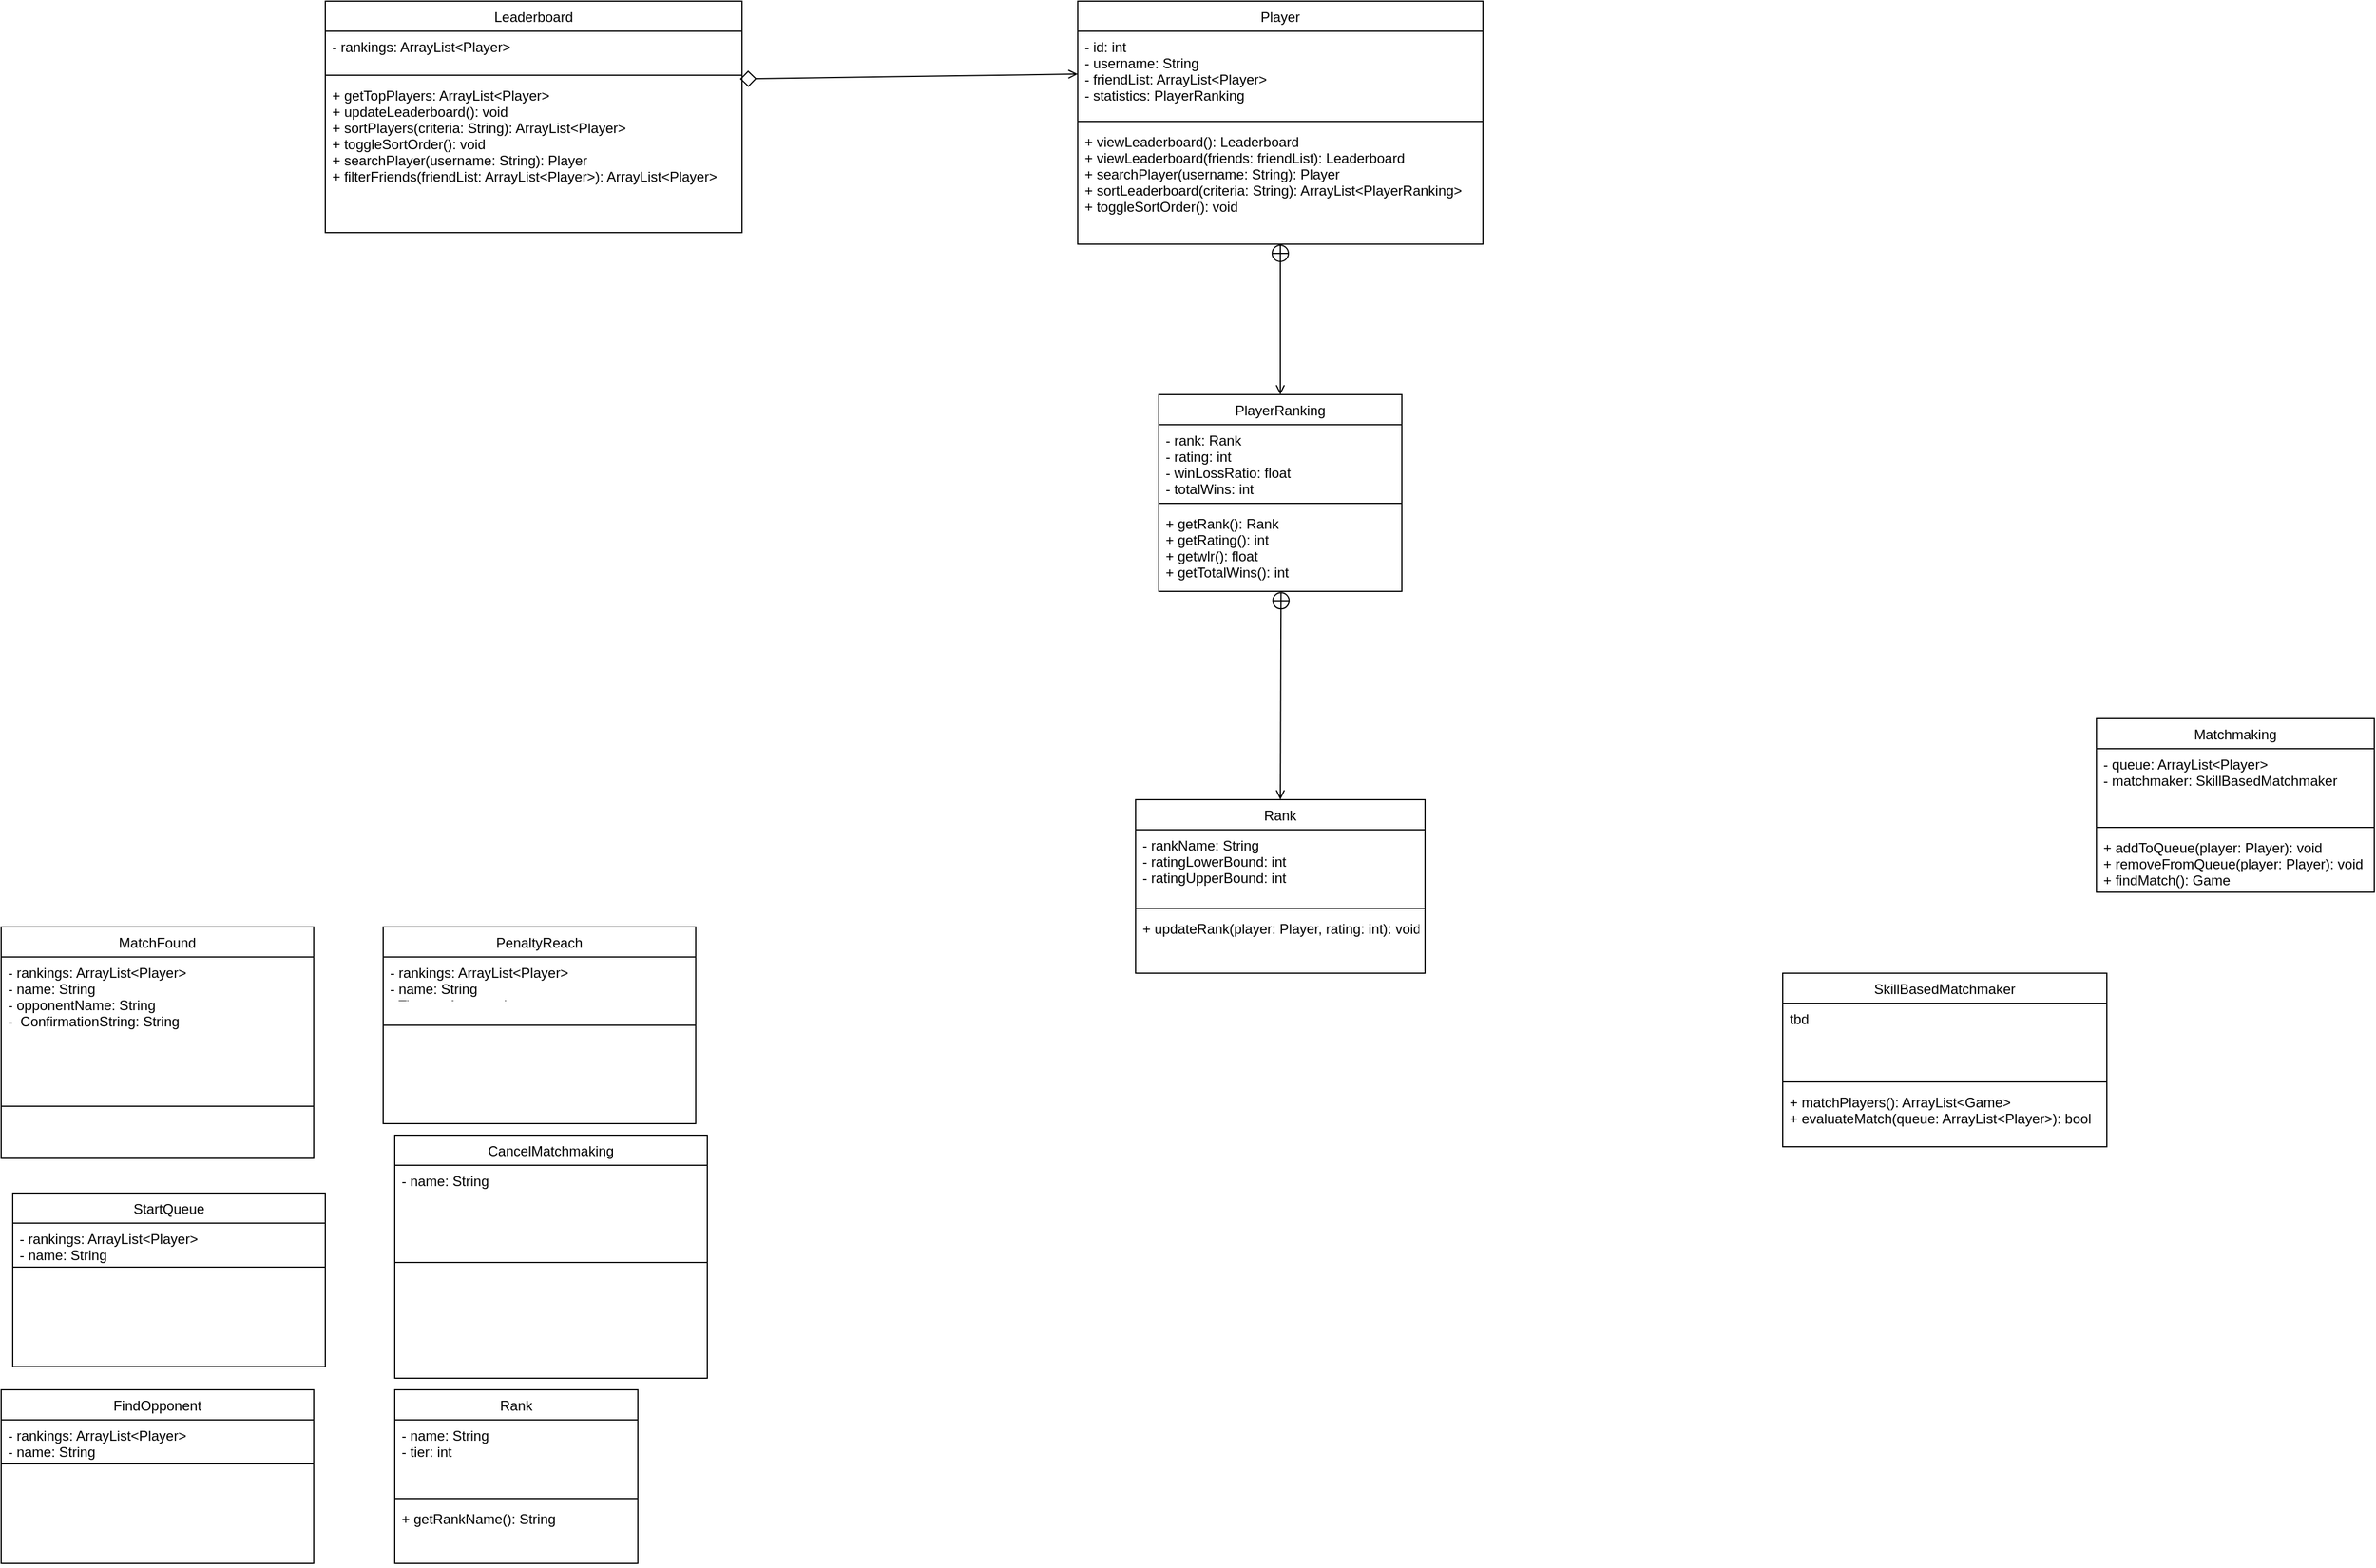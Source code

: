 <mxfile version="26.0.16">
  <diagram id="C5RBs43oDa-KdzZeNtuy" name="Page-1">
    <mxGraphModel dx="3086" dy="1989" grid="1" gridSize="10" guides="1" tooltips="1" connect="1" arrows="1" fold="1" page="1" pageScale="1" pageWidth="827" pageHeight="1169" math="0" shadow="0">
      <root>
        <mxCell id="WIyWlLk6GJQsqaUBKTNV-0" />
        <mxCell id="WIyWlLk6GJQsqaUBKTNV-1" parent="WIyWlLk6GJQsqaUBKTNV-0" />
        <mxCell id="xrPTYMuA59O_ZaZZabX0-4" style="rounded=0;orthogonalLoop=1;jettySize=auto;html=1;exitX=0.5;exitY=0;exitDx=0;exitDy=0;entryX=0.5;entryY=1;entryDx=0;entryDy=0;endArrow=circlePlus;endFill=0;startArrow=open;startFill=0;" parent="WIyWlLk6GJQsqaUBKTNV-1" source="xrPTYMuA59O_ZaZZabX0-0" target="zkfFHV4jXpPFQw0GAbJ--0" edge="1">
          <mxGeometry relative="1" as="geometry" />
        </mxCell>
        <mxCell id="zkfFHV4jXpPFQw0GAbJ--0" value="Player" style="swimlane;fontStyle=0;align=center;verticalAlign=top;childLayout=stackLayout;horizontal=1;startSize=26;horizontalStack=0;resizeParent=1;resizeLast=0;collapsible=1;marginBottom=0;rounded=0;shadow=0;strokeWidth=1;" parent="WIyWlLk6GJQsqaUBKTNV-1" vertex="1">
          <mxGeometry x="-300" y="-380" width="350" height="210" as="geometry">
            <mxRectangle x="230" y="140" width="160" height="26" as="alternateBounds" />
          </mxGeometry>
        </mxCell>
        <mxCell id="zkfFHV4jXpPFQw0GAbJ--1" value="- id: int&#xa;- username: String&#xa;- friendList: ArrayList&lt;Player&gt;&#xa;- statistics: PlayerRanking&#xa;" style="text;align=left;verticalAlign=top;spacingLeft=4;spacingRight=4;overflow=hidden;rotatable=0;points=[[0,0.5],[1,0.5]];portConstraint=eastwest;" parent="zkfFHV4jXpPFQw0GAbJ--0" vertex="1">
          <mxGeometry y="26" width="350" height="74" as="geometry" />
        </mxCell>
        <mxCell id="zkfFHV4jXpPFQw0GAbJ--4" value="" style="line;html=1;strokeWidth=1;align=left;verticalAlign=middle;spacingTop=-1;spacingLeft=3;spacingRight=3;rotatable=0;labelPosition=right;points=[];portConstraint=eastwest;" parent="zkfFHV4jXpPFQw0GAbJ--0" vertex="1">
          <mxGeometry y="100" width="350" height="8" as="geometry" />
        </mxCell>
        <mxCell id="zkfFHV4jXpPFQw0GAbJ--5" value="+ viewLeaderboard(): Leaderboard&#xa;+ viewLeaderboard(friends: friendList): Leaderboard&#xa;+ searchPlayer(username: String): Player&#xa;+ sortLeaderboard(criteria: String): ArrayList&lt;PlayerRanking&gt;&#xa;+ toggleSortOrder(): void&#xa;&#xa;" style="text;align=left;verticalAlign=top;spacingLeft=4;spacingRight=4;overflow=hidden;rotatable=0;points=[[0,0.5],[1,0.5]];portConstraint=eastwest;" parent="zkfFHV4jXpPFQw0GAbJ--0" vertex="1">
          <mxGeometry y="108" width="350" height="92" as="geometry" />
        </mxCell>
        <mxCell id="M32K4DxWbjnmmSt8D02l-0" value="Matchmaking" style="swimlane;fontStyle=0;align=center;verticalAlign=top;childLayout=stackLayout;horizontal=1;startSize=26;horizontalStack=0;resizeParent=1;resizeLast=0;collapsible=1;marginBottom=0;rounded=0;shadow=0;strokeWidth=1;" parent="WIyWlLk6GJQsqaUBKTNV-1" vertex="1">
          <mxGeometry x="580" y="240" width="240" height="150" as="geometry">
            <mxRectangle x="230" y="140" width="160" height="26" as="alternateBounds" />
          </mxGeometry>
        </mxCell>
        <mxCell id="M32K4DxWbjnmmSt8D02l-1" value="- queue: ArrayList&lt;Player&gt;&#xa;- matchmaker: SkillBasedMatchmaker" style="text;align=left;verticalAlign=top;spacingLeft=4;spacingRight=4;overflow=hidden;rotatable=0;points=[[0,0.5],[1,0.5]];portConstraint=eastwest;" parent="M32K4DxWbjnmmSt8D02l-0" vertex="1">
          <mxGeometry y="26" width="240" height="64" as="geometry" />
        </mxCell>
        <mxCell id="M32K4DxWbjnmmSt8D02l-2" value="" style="line;html=1;strokeWidth=1;align=left;verticalAlign=middle;spacingTop=-1;spacingLeft=3;spacingRight=3;rotatable=0;labelPosition=right;points=[];portConstraint=eastwest;" parent="M32K4DxWbjnmmSt8D02l-0" vertex="1">
          <mxGeometry y="90" width="240" height="8" as="geometry" />
        </mxCell>
        <mxCell id="M32K4DxWbjnmmSt8D02l-3" value="+ addToQueue(player: Player): void&#xa;+ removeFromQueue(player: Player): void&#xa;+ findMatch(): Game" style="text;align=left;verticalAlign=top;spacingLeft=4;spacingRight=4;overflow=hidden;rotatable=0;points=[[0,0.5],[1,0.5]];portConstraint=eastwest;" parent="M32K4DxWbjnmmSt8D02l-0" vertex="1">
          <mxGeometry y="98" width="240" height="50" as="geometry" />
        </mxCell>
        <mxCell id="M32K4DxWbjnmmSt8D02l-4" value="Rank" style="swimlane;fontStyle=0;align=center;verticalAlign=top;childLayout=stackLayout;horizontal=1;startSize=26;horizontalStack=0;resizeParent=1;resizeLast=0;collapsible=1;marginBottom=0;rounded=0;shadow=0;strokeWidth=1;" parent="WIyWlLk6GJQsqaUBKTNV-1" vertex="1">
          <mxGeometry x="-250" y="310" width="250" height="150" as="geometry">
            <mxRectangle x="230" y="140" width="160" height="26" as="alternateBounds" />
          </mxGeometry>
        </mxCell>
        <mxCell id="M32K4DxWbjnmmSt8D02l-5" value="- rankName: String&#xa;- ratingLowerBound: int&#xa;- ratingUpperBound: int" style="text;align=left;verticalAlign=top;spacingLeft=4;spacingRight=4;overflow=hidden;rotatable=0;points=[[0,0.5],[1,0.5]];portConstraint=eastwest;" parent="M32K4DxWbjnmmSt8D02l-4" vertex="1">
          <mxGeometry y="26" width="250" height="64" as="geometry" />
        </mxCell>
        <mxCell id="M32K4DxWbjnmmSt8D02l-6" value="" style="line;html=1;strokeWidth=1;align=left;verticalAlign=middle;spacingTop=-1;spacingLeft=3;spacingRight=3;rotatable=0;labelPosition=right;points=[];portConstraint=eastwest;" parent="M32K4DxWbjnmmSt8D02l-4" vertex="1">
          <mxGeometry y="90" width="250" height="8" as="geometry" />
        </mxCell>
        <mxCell id="M32K4DxWbjnmmSt8D02l-7" value="+ updateRank(player: Player, rating: int): void" style="text;align=left;verticalAlign=top;spacingLeft=4;spacingRight=4;overflow=hidden;rotatable=0;points=[[0,0.5],[1,0.5]];portConstraint=eastwest;" parent="M32K4DxWbjnmmSt8D02l-4" vertex="1">
          <mxGeometry y="98" width="250" height="52" as="geometry" />
        </mxCell>
        <mxCell id="M32K4DxWbjnmmSt8D02l-8" value="Leaderboard" style="swimlane;fontStyle=0;align=center;verticalAlign=top;childLayout=stackLayout;horizontal=1;startSize=26;horizontalStack=0;resizeParent=1;resizeLast=0;collapsible=1;marginBottom=0;rounded=0;shadow=0;strokeWidth=1;" parent="WIyWlLk6GJQsqaUBKTNV-1" vertex="1">
          <mxGeometry x="-950" y="-380" width="360" height="200" as="geometry">
            <mxRectangle x="230" y="140" width="160" height="26" as="alternateBounds" />
          </mxGeometry>
        </mxCell>
        <mxCell id="M32K4DxWbjnmmSt8D02l-9" value="- rankings: ArrayList&lt;Player&gt;" style="text;align=left;verticalAlign=top;spacingLeft=4;spacingRight=4;overflow=hidden;rotatable=0;points=[[0,0.5],[1,0.5]];portConstraint=eastwest;" parent="M32K4DxWbjnmmSt8D02l-8" vertex="1">
          <mxGeometry y="26" width="360" height="34" as="geometry" />
        </mxCell>
        <mxCell id="M32K4DxWbjnmmSt8D02l-10" value="" style="line;html=1;strokeWidth=1;align=left;verticalAlign=middle;spacingTop=-1;spacingLeft=3;spacingRight=3;rotatable=0;labelPosition=right;points=[];portConstraint=eastwest;" parent="M32K4DxWbjnmmSt8D02l-8" vertex="1">
          <mxGeometry y="60" width="360" height="8" as="geometry" />
        </mxCell>
        <mxCell id="M32K4DxWbjnmmSt8D02l-11" value="+ getTopPlayers: ArrayList&lt;Player&gt;&#xa;+ updateLeaderboard(): void&#xa;+ sortPlayers(criteria: String): ArrayList&lt;Player&gt;&#xa;+ toggleSortOrder(): void&#xa;+ searchPlayer(username: String): Player&#xa;+ filterFriends(friendList: ArrayList&lt;Player&gt;): ArrayList&lt;Player&gt;" style="text;align=left;verticalAlign=top;spacingLeft=4;spacingRight=4;overflow=hidden;rotatable=0;points=[[0,0.5],[1,0.5]];portConstraint=eastwest;" parent="M32K4DxWbjnmmSt8D02l-8" vertex="1">
          <mxGeometry y="68" width="360" height="132" as="geometry" />
        </mxCell>
        <mxCell id="M32K4DxWbjnmmSt8D02l-12" value="Rank" style="swimlane;fontStyle=0;align=center;verticalAlign=top;childLayout=stackLayout;horizontal=1;startSize=26;horizontalStack=0;resizeParent=1;resizeLast=0;collapsible=1;marginBottom=0;rounded=0;shadow=0;strokeWidth=1;" parent="WIyWlLk6GJQsqaUBKTNV-1" vertex="1">
          <mxGeometry x="-890" y="820" width="210" height="150" as="geometry">
            <mxRectangle x="230" y="140" width="160" height="26" as="alternateBounds" />
          </mxGeometry>
        </mxCell>
        <mxCell id="M32K4DxWbjnmmSt8D02l-13" value="- name: String&#xa;- tier: int" style="text;align=left;verticalAlign=top;spacingLeft=4;spacingRight=4;overflow=hidden;rotatable=0;points=[[0,0.5],[1,0.5]];portConstraint=eastwest;" parent="M32K4DxWbjnmmSt8D02l-12" vertex="1">
          <mxGeometry y="26" width="210" height="64" as="geometry" />
        </mxCell>
        <mxCell id="M32K4DxWbjnmmSt8D02l-14" value="" style="line;html=1;strokeWidth=1;align=left;verticalAlign=middle;spacingTop=-1;spacingLeft=3;spacingRight=3;rotatable=0;labelPosition=right;points=[];portConstraint=eastwest;" parent="M32K4DxWbjnmmSt8D02l-12" vertex="1">
          <mxGeometry y="90" width="210" height="8" as="geometry" />
        </mxCell>
        <mxCell id="M32K4DxWbjnmmSt8D02l-15" value="+ getRankName(): String" style="text;align=left;verticalAlign=top;spacingLeft=4;spacingRight=4;overflow=hidden;rotatable=0;points=[[0,0.5],[1,0.5]];portConstraint=eastwest;" parent="M32K4DxWbjnmmSt8D02l-12" vertex="1">
          <mxGeometry y="98" width="210" height="52" as="geometry" />
        </mxCell>
        <mxCell id="M32K4DxWbjnmmSt8D02l-16" value="SkillBasedMatchmaker" style="swimlane;fontStyle=0;align=center;verticalAlign=top;childLayout=stackLayout;horizontal=1;startSize=26;horizontalStack=0;resizeParent=1;resizeLast=0;collapsible=1;marginBottom=0;rounded=0;shadow=0;strokeWidth=1;" parent="WIyWlLk6GJQsqaUBKTNV-1" vertex="1">
          <mxGeometry x="309" y="460" width="280" height="150" as="geometry">
            <mxRectangle x="230" y="140" width="160" height="26" as="alternateBounds" />
          </mxGeometry>
        </mxCell>
        <mxCell id="M32K4DxWbjnmmSt8D02l-17" value="tbd" style="text;align=left;verticalAlign=top;spacingLeft=4;spacingRight=4;overflow=hidden;rotatable=0;points=[[0,0.5],[1,0.5]];portConstraint=eastwest;" parent="M32K4DxWbjnmmSt8D02l-16" vertex="1">
          <mxGeometry y="26" width="280" height="64" as="geometry" />
        </mxCell>
        <mxCell id="M32K4DxWbjnmmSt8D02l-18" value="" style="line;html=1;strokeWidth=1;align=left;verticalAlign=middle;spacingTop=-1;spacingLeft=3;spacingRight=3;rotatable=0;labelPosition=right;points=[];portConstraint=eastwest;" parent="M32K4DxWbjnmmSt8D02l-16" vertex="1">
          <mxGeometry y="90" width="280" height="8" as="geometry" />
        </mxCell>
        <mxCell id="M32K4DxWbjnmmSt8D02l-19" value="+ matchPlayers(): ArrayList&lt;Game&gt;&#xa;+ evaluateMatch(queue: ArrayList&lt;Player&gt;): bool" style="text;align=left;verticalAlign=top;spacingLeft=4;spacingRight=4;overflow=hidden;rotatable=0;points=[[0,0.5],[1,0.5]];portConstraint=eastwest;" parent="M32K4DxWbjnmmSt8D02l-16" vertex="1">
          <mxGeometry y="98" width="280" height="52" as="geometry" />
        </mxCell>
        <mxCell id="4IPobFA-f5DgpuHm_LgB-0" value="StartQueue" style="swimlane;fontStyle=0;align=center;verticalAlign=top;childLayout=stackLayout;horizontal=1;startSize=26;horizontalStack=0;resizeParent=1;resizeLast=0;collapsible=1;marginBottom=0;rounded=0;shadow=0;strokeWidth=1;" parent="WIyWlLk6GJQsqaUBKTNV-1" vertex="1">
          <mxGeometry x="-1220" y="650" width="270" height="150" as="geometry">
            <mxRectangle x="230" y="140" width="160" height="26" as="alternateBounds" />
          </mxGeometry>
        </mxCell>
        <mxCell id="4IPobFA-f5DgpuHm_LgB-1" value="- rankings: ArrayList&lt;Player&gt;&#xa;- name: String&#xa;" style="text;align=left;verticalAlign=top;spacingLeft=4;spacingRight=4;overflow=hidden;rotatable=0;points=[[0,0.5],[1,0.5]];portConstraint=eastwest;" parent="4IPobFA-f5DgpuHm_LgB-0" vertex="1">
          <mxGeometry y="26" width="270" height="34" as="geometry" />
        </mxCell>
        <mxCell id="4IPobFA-f5DgpuHm_LgB-2" value="" style="line;html=1;strokeWidth=1;align=left;verticalAlign=middle;spacingTop=-1;spacingLeft=3;spacingRight=3;rotatable=0;labelPosition=right;points=[];portConstraint=eastwest;" parent="4IPobFA-f5DgpuHm_LgB-0" vertex="1">
          <mxGeometry y="60" width="270" height="8" as="geometry" />
        </mxCell>
        <mxCell id="4IPobFA-f5DgpuHm_LgB-4" value="CancelMatchmaking" style="swimlane;fontStyle=0;align=center;verticalAlign=top;childLayout=stackLayout;horizontal=1;startSize=26;horizontalStack=0;resizeParent=1;resizeLast=0;collapsible=1;marginBottom=0;rounded=0;shadow=0;strokeWidth=1;" parent="WIyWlLk6GJQsqaUBKTNV-1" vertex="1">
          <mxGeometry x="-890" y="600" width="270" height="210" as="geometry">
            <mxRectangle x="230" y="140" width="160" height="26" as="alternateBounds" />
          </mxGeometry>
        </mxCell>
        <mxCell id="4IPobFA-f5DgpuHm_LgB-5" value="- name: String&#xa;" style="text;align=left;verticalAlign=top;spacingLeft=4;spacingRight=4;overflow=hidden;rotatable=0;points=[[0,0.5],[1,0.5]];portConstraint=eastwest;" parent="4IPobFA-f5DgpuHm_LgB-4" vertex="1">
          <mxGeometry y="26" width="270" height="64" as="geometry" />
        </mxCell>
        <mxCell id="4IPobFA-f5DgpuHm_LgB-6" value="" style="line;html=1;strokeWidth=1;align=left;verticalAlign=middle;spacingTop=-1;spacingLeft=3;spacingRight=3;rotatable=0;labelPosition=right;points=[];portConstraint=eastwest;" parent="4IPobFA-f5DgpuHm_LgB-4" vertex="1">
          <mxGeometry y="90" width="270" height="40" as="geometry" />
        </mxCell>
        <mxCell id="4IPobFA-f5DgpuHm_LgB-7" value="MatchFound" style="swimlane;fontStyle=0;align=center;verticalAlign=top;childLayout=stackLayout;horizontal=1;startSize=26;horizontalStack=0;resizeParent=1;resizeLast=0;collapsible=1;marginBottom=0;rounded=0;shadow=0;strokeWidth=1;" parent="WIyWlLk6GJQsqaUBKTNV-1" vertex="1">
          <mxGeometry x="-1230" y="420" width="270" height="200" as="geometry">
            <mxRectangle x="230" y="140" width="160" height="26" as="alternateBounds" />
          </mxGeometry>
        </mxCell>
        <mxCell id="4IPobFA-f5DgpuHm_LgB-8" value="- rankings: ArrayList&lt;Player&gt;&#xa;- name: String&#xa;- opponentName: String&#xa;-  ConfirmationString: String&#xa;" style="text;align=left;verticalAlign=top;spacingLeft=4;spacingRight=4;overflow=hidden;rotatable=0;points=[[0,0.5],[1,0.5]];portConstraint=eastwest;" parent="4IPobFA-f5DgpuHm_LgB-7" vertex="1">
          <mxGeometry y="26" width="270" height="84" as="geometry" />
        </mxCell>
        <mxCell id="4IPobFA-f5DgpuHm_LgB-9" value="" style="line;html=1;strokeWidth=1;align=left;verticalAlign=middle;spacingTop=-1;spacingLeft=3;spacingRight=3;rotatable=0;labelPosition=right;points=[];portConstraint=eastwest;" parent="4IPobFA-f5DgpuHm_LgB-7" vertex="1">
          <mxGeometry y="110" width="270" height="90" as="geometry" />
        </mxCell>
        <mxCell id="4IPobFA-f5DgpuHm_LgB-10" value="PenaltyReach" style="swimlane;fontStyle=0;align=center;verticalAlign=top;childLayout=stackLayout;horizontal=1;startSize=26;horizontalStack=0;resizeParent=1;resizeLast=0;collapsible=1;marginBottom=0;rounded=0;shadow=0;strokeWidth=1;" parent="WIyWlLk6GJQsqaUBKTNV-1" vertex="1">
          <mxGeometry x="-900" y="420" width="270" height="170" as="geometry">
            <mxRectangle x="230" y="140" width="160" height="26" as="alternateBounds" />
          </mxGeometry>
        </mxCell>
        <mxCell id="4IPobFA-f5DgpuHm_LgB-11" value="- rankings: ArrayList&lt;Player&gt;&#xa;- name: String&#xa;- TimeoutAmount: Int&#xa;- MatchesLeft: int&#xa;- PenaltyMatch: int&#xa;- &#xa;" style="text;align=left;verticalAlign=top;spacingLeft=4;spacingRight=4;overflow=hidden;rotatable=0;points=[[0,0.5],[1,0.5]];portConstraint=eastwest;" parent="4IPobFA-f5DgpuHm_LgB-10" vertex="1">
          <mxGeometry y="26" width="270" height="34" as="geometry" />
        </mxCell>
        <mxCell id="4IPobFA-f5DgpuHm_LgB-12" value="" style="line;html=1;strokeWidth=1;align=left;verticalAlign=middle;spacingTop=-1;spacingLeft=3;spacingRight=3;rotatable=0;labelPosition=right;points=[];portConstraint=eastwest;" parent="4IPobFA-f5DgpuHm_LgB-10" vertex="1">
          <mxGeometry y="60" width="270" height="50" as="geometry" />
        </mxCell>
        <mxCell id="4IPobFA-f5DgpuHm_LgB-14" value="FindOpponent" style="swimlane;fontStyle=0;align=center;verticalAlign=top;childLayout=stackLayout;horizontal=1;startSize=26;horizontalStack=0;resizeParent=1;resizeLast=0;collapsible=1;marginBottom=0;rounded=0;shadow=0;strokeWidth=1;" parent="WIyWlLk6GJQsqaUBKTNV-1" vertex="1">
          <mxGeometry x="-1230" y="820" width="270" height="150" as="geometry">
            <mxRectangle x="230" y="140" width="160" height="26" as="alternateBounds" />
          </mxGeometry>
        </mxCell>
        <mxCell id="4IPobFA-f5DgpuHm_LgB-15" value="- rankings: ArrayList&lt;Player&gt;&#xa;- name: String&#xa;- &#xa;" style="text;align=left;verticalAlign=top;spacingLeft=4;spacingRight=4;overflow=hidden;rotatable=0;points=[[0,0.5],[1,0.5]];portConstraint=eastwest;" parent="4IPobFA-f5DgpuHm_LgB-14" vertex="1">
          <mxGeometry y="26" width="270" height="34" as="geometry" />
        </mxCell>
        <mxCell id="4IPobFA-f5DgpuHm_LgB-16" value="" style="line;html=1;strokeWidth=1;align=left;verticalAlign=middle;spacingTop=-1;spacingLeft=3;spacingRight=3;rotatable=0;labelPosition=right;points=[];portConstraint=eastwest;" parent="4IPobFA-f5DgpuHm_LgB-14" vertex="1">
          <mxGeometry y="60" width="270" height="8" as="geometry" />
        </mxCell>
        <mxCell id="xrPTYMuA59O_ZaZZabX0-0" value="PlayerRanking" style="swimlane;fontStyle=0;align=center;verticalAlign=top;childLayout=stackLayout;horizontal=1;startSize=26;horizontalStack=0;resizeParent=1;resizeLast=0;collapsible=1;marginBottom=0;rounded=0;shadow=0;strokeWidth=1;" parent="WIyWlLk6GJQsqaUBKTNV-1" vertex="1">
          <mxGeometry x="-230" y="-40" width="210" height="170" as="geometry">
            <mxRectangle x="230" y="140" width="160" height="26" as="alternateBounds" />
          </mxGeometry>
        </mxCell>
        <mxCell id="xrPTYMuA59O_ZaZZabX0-1" value="- rank: Rank&#xa;- rating: int&#xa;- winLossRatio: float&#xa;- totalWins: int" style="text;align=left;verticalAlign=top;spacingLeft=4;spacingRight=4;overflow=hidden;rotatable=0;points=[[0,0.5],[1,0.5]];portConstraint=eastwest;" parent="xrPTYMuA59O_ZaZZabX0-0" vertex="1">
          <mxGeometry y="26" width="210" height="64" as="geometry" />
        </mxCell>
        <mxCell id="xrPTYMuA59O_ZaZZabX0-2" value="" style="line;html=1;strokeWidth=1;align=left;verticalAlign=middle;spacingTop=-1;spacingLeft=3;spacingRight=3;rotatable=0;labelPosition=right;points=[];portConstraint=eastwest;" parent="xrPTYMuA59O_ZaZZabX0-0" vertex="1">
          <mxGeometry y="90" width="210" height="8" as="geometry" />
        </mxCell>
        <mxCell id="xrPTYMuA59O_ZaZZabX0-3" value="+ getRank(): Rank&#xa;+ getRating(): int&#xa;+ getwlr(): float&#xa;+ getTotalWins(): int" style="text;align=left;verticalAlign=top;spacingLeft=4;spacingRight=4;overflow=hidden;rotatable=0;points=[[0,0.5],[1,0.5]];portConstraint=eastwest;" parent="xrPTYMuA59O_ZaZZabX0-0" vertex="1">
          <mxGeometry y="98" width="210" height="72" as="geometry" />
        </mxCell>
        <mxCell id="xrPTYMuA59O_ZaZZabX0-5" style="rounded=0;orthogonalLoop=1;jettySize=auto;html=1;exitX=0.5;exitY=0;exitDx=0;exitDy=0;entryX=0.503;entryY=1.002;entryDx=0;entryDy=0;endArrow=circlePlus;endFill=0;startArrow=open;startFill=0;entryPerimeter=0;" parent="WIyWlLk6GJQsqaUBKTNV-1" source="M32K4DxWbjnmmSt8D02l-4" target="xrPTYMuA59O_ZaZZabX0-3" edge="1">
          <mxGeometry relative="1" as="geometry">
            <mxPoint x="-125" y="-20" as="sourcePoint" />
            <mxPoint x="-115" y="-160" as="targetPoint" />
          </mxGeometry>
        </mxCell>
        <mxCell id="xrPTYMuA59O_ZaZZabX0-6" style="rounded=0;orthogonalLoop=1;jettySize=auto;html=1;exitX=0.995;exitY=-0.006;exitDx=0;exitDy=0;entryX=0;entryY=0.5;entryDx=0;entryDy=0;endArrow=open;endFill=0;startArrow=diamond;startFill=0;targetPerimeterSpacing=0;endSize=6;startSize=12;exitPerimeter=0;" parent="WIyWlLk6GJQsqaUBKTNV-1" source="M32K4DxWbjnmmSt8D02l-11" target="zkfFHV4jXpPFQw0GAbJ--1" edge="1">
          <mxGeometry relative="1" as="geometry" />
        </mxCell>
      </root>
    </mxGraphModel>
  </diagram>
</mxfile>
